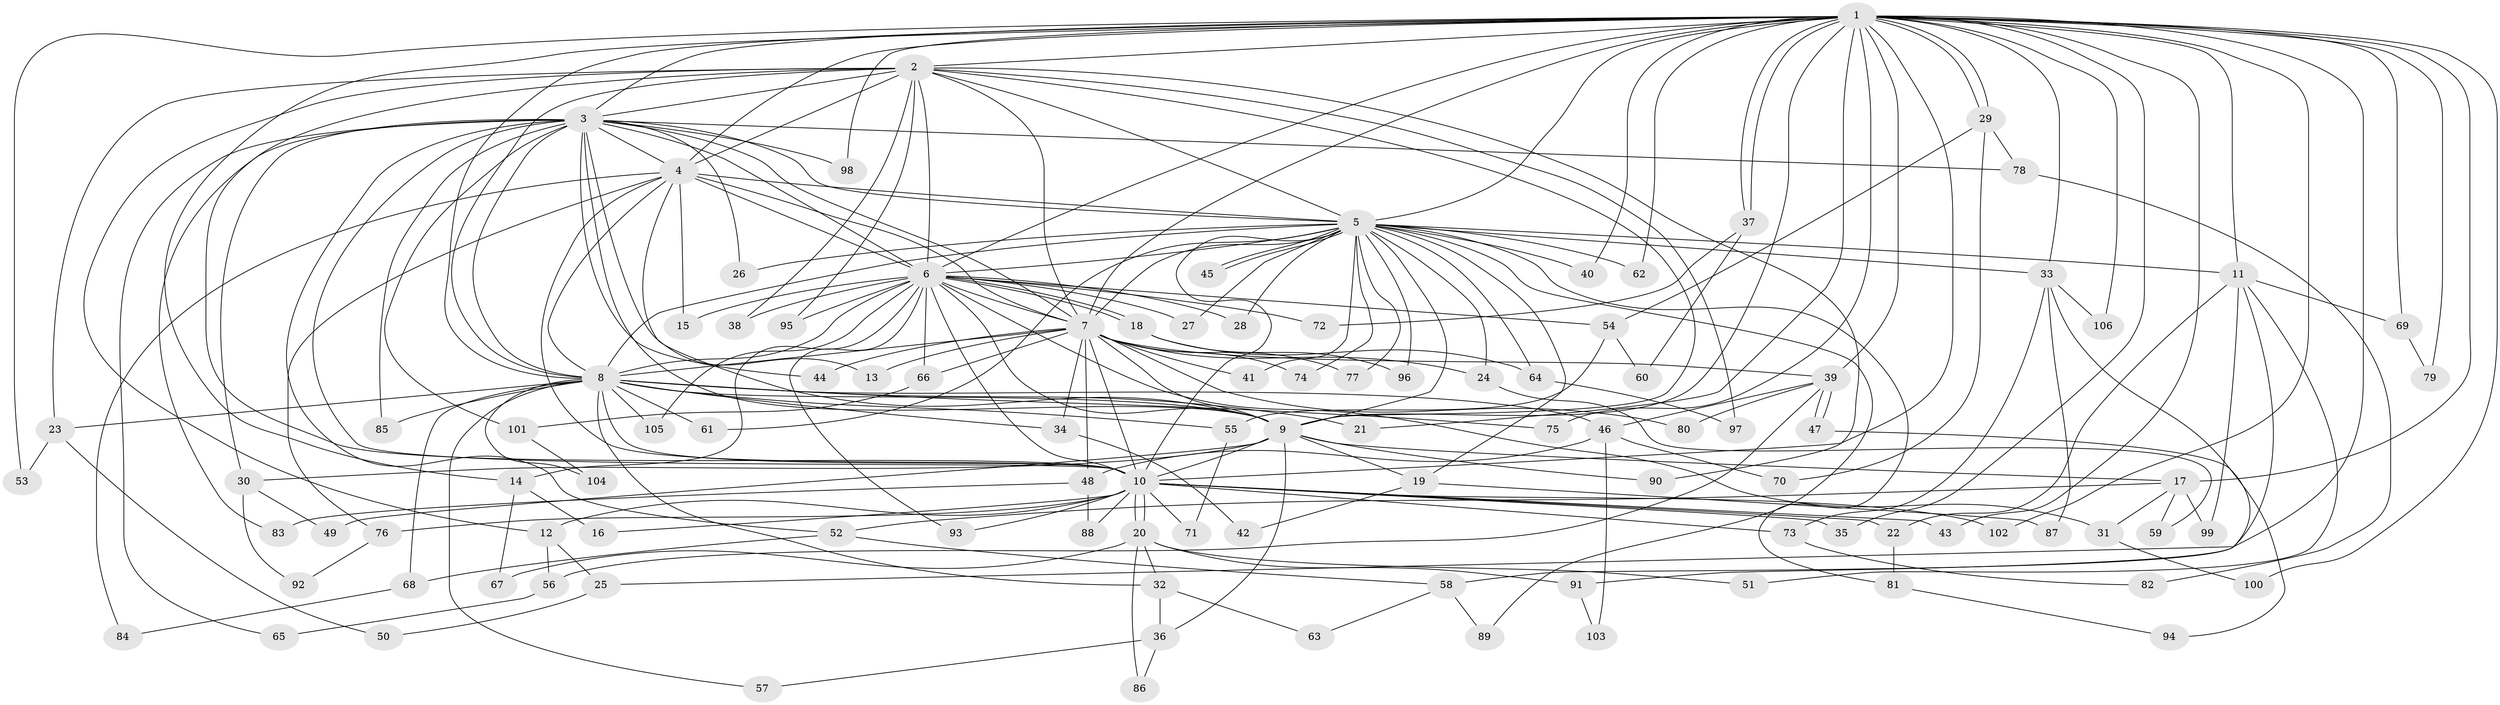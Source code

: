 // Generated by graph-tools (version 1.1) at 2025/10/02/27/25 16:10:57]
// undirected, 106 vertices, 237 edges
graph export_dot {
graph [start="1"]
  node [color=gray90,style=filled];
  1;
  2;
  3;
  4;
  5;
  6;
  7;
  8;
  9;
  10;
  11;
  12;
  13;
  14;
  15;
  16;
  17;
  18;
  19;
  20;
  21;
  22;
  23;
  24;
  25;
  26;
  27;
  28;
  29;
  30;
  31;
  32;
  33;
  34;
  35;
  36;
  37;
  38;
  39;
  40;
  41;
  42;
  43;
  44;
  45;
  46;
  47;
  48;
  49;
  50;
  51;
  52;
  53;
  54;
  55;
  56;
  57;
  58;
  59;
  60;
  61;
  62;
  63;
  64;
  65;
  66;
  67;
  68;
  69;
  70;
  71;
  72;
  73;
  74;
  75;
  76;
  77;
  78;
  79;
  80;
  81;
  82;
  83;
  84;
  85;
  86;
  87;
  88;
  89;
  90;
  91;
  92;
  93;
  94;
  95;
  96;
  97;
  98;
  99;
  100;
  101;
  102;
  103;
  104;
  105;
  106;
  1 -- 2;
  1 -- 3;
  1 -- 4;
  1 -- 5;
  1 -- 6;
  1 -- 7;
  1 -- 8;
  1 -- 9;
  1 -- 10;
  1 -- 11;
  1 -- 14;
  1 -- 17;
  1 -- 21;
  1 -- 25;
  1 -- 29;
  1 -- 29;
  1 -- 33;
  1 -- 35;
  1 -- 37;
  1 -- 37;
  1 -- 39;
  1 -- 40;
  1 -- 43;
  1 -- 53;
  1 -- 62;
  1 -- 69;
  1 -- 75;
  1 -- 79;
  1 -- 98;
  1 -- 100;
  1 -- 102;
  1 -- 106;
  2 -- 3;
  2 -- 4;
  2 -- 5;
  2 -- 6;
  2 -- 7;
  2 -- 8;
  2 -- 9;
  2 -- 10;
  2 -- 12;
  2 -- 23;
  2 -- 38;
  2 -- 90;
  2 -- 95;
  2 -- 97;
  3 -- 4;
  3 -- 5;
  3 -- 6;
  3 -- 7;
  3 -- 8;
  3 -- 9;
  3 -- 10;
  3 -- 13;
  3 -- 26;
  3 -- 30;
  3 -- 44;
  3 -- 52;
  3 -- 65;
  3 -- 78;
  3 -- 83;
  3 -- 85;
  3 -- 98;
  3 -- 101;
  4 -- 5;
  4 -- 6;
  4 -- 7;
  4 -- 8;
  4 -- 9;
  4 -- 10;
  4 -- 15;
  4 -- 76;
  4 -- 84;
  5 -- 6;
  5 -- 7;
  5 -- 8;
  5 -- 9;
  5 -- 10;
  5 -- 11;
  5 -- 19;
  5 -- 24;
  5 -- 26;
  5 -- 27;
  5 -- 28;
  5 -- 33;
  5 -- 40;
  5 -- 41;
  5 -- 45;
  5 -- 45;
  5 -- 61;
  5 -- 62;
  5 -- 64;
  5 -- 74;
  5 -- 77;
  5 -- 81;
  5 -- 89;
  5 -- 96;
  6 -- 7;
  6 -- 8;
  6 -- 9;
  6 -- 10;
  6 -- 14;
  6 -- 15;
  6 -- 18;
  6 -- 18;
  6 -- 27;
  6 -- 28;
  6 -- 31;
  6 -- 38;
  6 -- 54;
  6 -- 66;
  6 -- 72;
  6 -- 93;
  6 -- 95;
  6 -- 105;
  7 -- 8;
  7 -- 9;
  7 -- 10;
  7 -- 13;
  7 -- 24;
  7 -- 34;
  7 -- 39;
  7 -- 41;
  7 -- 44;
  7 -- 48;
  7 -- 66;
  7 -- 74;
  7 -- 77;
  7 -- 80;
  8 -- 9;
  8 -- 10;
  8 -- 21;
  8 -- 23;
  8 -- 32;
  8 -- 34;
  8 -- 46;
  8 -- 55;
  8 -- 57;
  8 -- 61;
  8 -- 68;
  8 -- 75;
  8 -- 85;
  8 -- 104;
  8 -- 105;
  9 -- 10;
  9 -- 17;
  9 -- 19;
  9 -- 30;
  9 -- 36;
  9 -- 49;
  9 -- 90;
  10 -- 12;
  10 -- 16;
  10 -- 20;
  10 -- 20;
  10 -- 22;
  10 -- 35;
  10 -- 43;
  10 -- 71;
  10 -- 73;
  10 -- 76;
  10 -- 88;
  10 -- 93;
  10 -- 102;
  11 -- 22;
  11 -- 51;
  11 -- 58;
  11 -- 69;
  11 -- 99;
  12 -- 25;
  12 -- 56;
  14 -- 16;
  14 -- 67;
  17 -- 31;
  17 -- 52;
  17 -- 59;
  17 -- 99;
  18 -- 64;
  18 -- 96;
  19 -- 42;
  19 -- 87;
  20 -- 32;
  20 -- 51;
  20 -- 67;
  20 -- 86;
  20 -- 91;
  22 -- 81;
  23 -- 50;
  23 -- 53;
  24 -- 59;
  25 -- 50;
  29 -- 54;
  29 -- 70;
  29 -- 78;
  30 -- 49;
  30 -- 92;
  31 -- 100;
  32 -- 36;
  32 -- 63;
  33 -- 73;
  33 -- 87;
  33 -- 94;
  33 -- 106;
  34 -- 42;
  36 -- 57;
  36 -- 86;
  37 -- 60;
  37 -- 72;
  39 -- 46;
  39 -- 47;
  39 -- 47;
  39 -- 56;
  39 -- 80;
  46 -- 48;
  46 -- 70;
  46 -- 103;
  47 -- 91;
  48 -- 83;
  48 -- 88;
  52 -- 58;
  52 -- 68;
  54 -- 55;
  54 -- 60;
  55 -- 71;
  56 -- 65;
  58 -- 63;
  58 -- 89;
  64 -- 97;
  66 -- 101;
  68 -- 84;
  69 -- 79;
  73 -- 82;
  76 -- 92;
  78 -- 82;
  81 -- 94;
  91 -- 103;
  101 -- 104;
}

